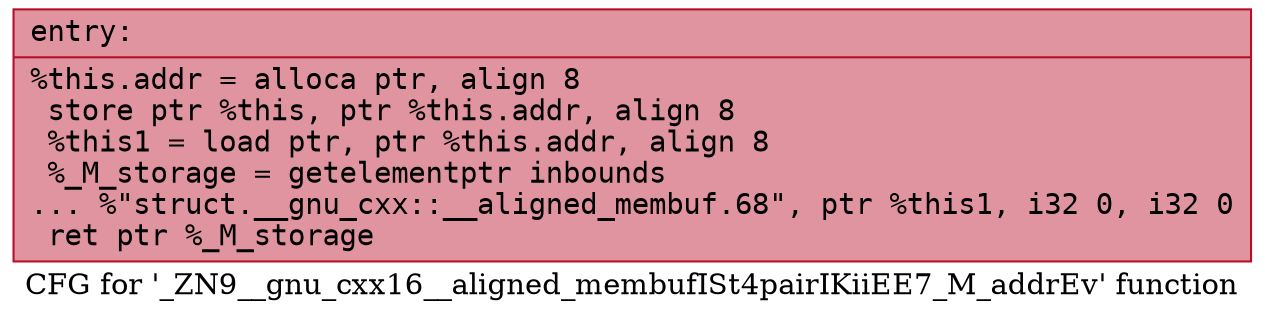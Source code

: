 digraph "CFG for '_ZN9__gnu_cxx16__aligned_membufISt4pairIKiiEE7_M_addrEv' function" {
	label="CFG for '_ZN9__gnu_cxx16__aligned_membufISt4pairIKiiEE7_M_addrEv' function";

	Node0x564271a82010 [shape=record,color="#b70d28ff", style=filled, fillcolor="#b70d2870" fontname="Courier",label="{entry:\l|  %this.addr = alloca ptr, align 8\l  store ptr %this, ptr %this.addr, align 8\l  %this1 = load ptr, ptr %this.addr, align 8\l  %_M_storage = getelementptr inbounds\l... %\"struct.__gnu_cxx::__aligned_membuf.68\", ptr %this1, i32 0, i32 0\l  ret ptr %_M_storage\l}"];
}
